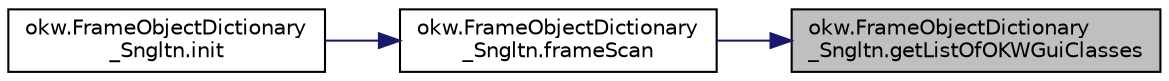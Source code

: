 digraph "okw.FrameObjectDictionary_Sngltn.getListOfOKWGuiClasses"
{
 // INTERACTIVE_SVG=YES
 // LATEX_PDF_SIZE
  edge [fontname="Helvetica",fontsize="10",labelfontname="Helvetica",labelfontsize="10"];
  node [fontname="Helvetica",fontsize="10",shape=record];
  rankdir="RL";
  Node100 [label="okw.FrameObjectDictionary\l_Sngltn.getListOfOKWGuiClasses",height=0.2,width=0.4,color="black", fillcolor="grey75", style="filled", fontcolor="black",tooltip="Methode erstellt eine Liste aller OKWGUI-Rahmenklassen (Frame class), die in der aktuell ausgeführten..."];
  Node100 -> Node101 [dir="back",color="midnightblue",fontsize="10",style="solid",fontname="Helvetica"];
  Node101 [label="okw.FrameObjectDictionary\l_Sngltn.frameScan",height=0.2,width=0.4,color="black", fillcolor="white", style="filled",URL="$classokw_1_1_frame_object_dictionary___sngltn.html#a1710d54e13c9ce591277209c898eec98",tooltip="Liefert die Instanz der Klasse."];
  Node101 -> Node102 [dir="back",color="midnightblue",fontsize="10",style="solid",fontname="Helvetica"];
  Node102 [label="okw.FrameObjectDictionary\l_Sngltn.init",height=0.2,width=0.4,color="black", fillcolor="white", style="filled",URL="$classokw_1_1_frame_object_dictionary___sngltn.html#a905bac544e5962ae15dfe1c1c50f2467",tooltip="Methode initialisiert diese Klasse."];
}

